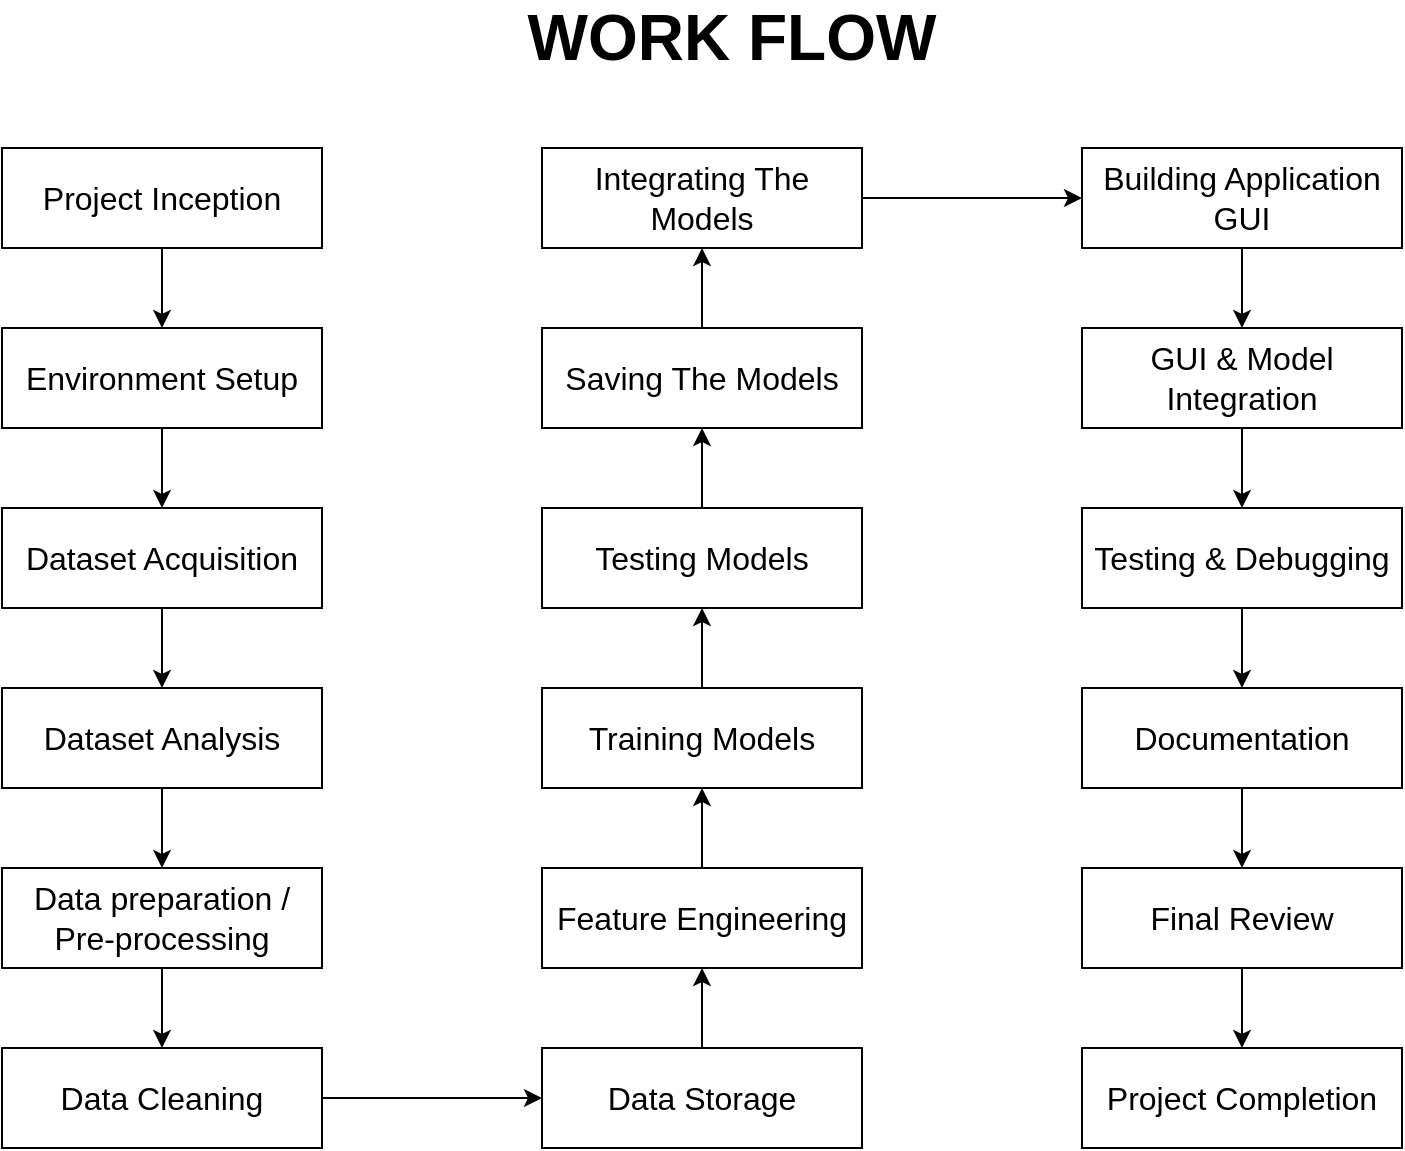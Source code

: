 <mxfile version="24.4.3" type="github">
  <diagram name="Page-1" id="qJIy1xHnYl89JL0tMcxl">
    <mxGraphModel dx="978" dy="493" grid="1" gridSize="10" guides="1" tooltips="1" connect="1" arrows="1" fold="1" page="1" pageScale="1" pageWidth="850" pageHeight="1100" math="0" shadow="0">
      <root>
        <mxCell id="0" />
        <mxCell id="1" parent="0" />
        <mxCell id="hkYg1beWrsEO3YIbfj5x-21" value="" style="edgeStyle=orthogonalEdgeStyle;rounded=0;orthogonalLoop=1;jettySize=auto;html=1;" edge="1" parent="1" source="hkYg1beWrsEO3YIbfj5x-1" target="hkYg1beWrsEO3YIbfj5x-4">
          <mxGeometry relative="1" as="geometry" />
        </mxCell>
        <mxCell id="hkYg1beWrsEO3YIbfj5x-1" value="&lt;font style=&quot;font-size: 16px;&quot;&gt;Project Inception&lt;/font&gt;" style="rounded=0;whiteSpace=wrap;html=1;" vertex="1" parent="1">
          <mxGeometry x="60" y="230" width="160" height="50" as="geometry" />
        </mxCell>
        <mxCell id="hkYg1beWrsEO3YIbfj5x-22" value="" style="edgeStyle=orthogonalEdgeStyle;rounded=0;orthogonalLoop=1;jettySize=auto;html=1;" edge="1" parent="1" source="hkYg1beWrsEO3YIbfj5x-4" target="hkYg1beWrsEO3YIbfj5x-6">
          <mxGeometry relative="1" as="geometry" />
        </mxCell>
        <mxCell id="hkYg1beWrsEO3YIbfj5x-4" value="&lt;font style=&quot;font-size: 16px;&quot;&gt;Environment Setup&lt;/font&gt;" style="rounded=0;whiteSpace=wrap;html=1;" vertex="1" parent="1">
          <mxGeometry x="60" y="320" width="160" height="50" as="geometry" />
        </mxCell>
        <mxCell id="hkYg1beWrsEO3YIbfj5x-24" value="" style="edgeStyle=orthogonalEdgeStyle;rounded=0;orthogonalLoop=1;jettySize=auto;html=1;" edge="1" parent="1" source="hkYg1beWrsEO3YIbfj5x-5" target="hkYg1beWrsEO3YIbfj5x-14">
          <mxGeometry relative="1" as="geometry" />
        </mxCell>
        <mxCell id="hkYg1beWrsEO3YIbfj5x-5" value="&lt;font style=&quot;font-size: 16px;&quot;&gt;Dataset Analysis&lt;/font&gt;" style="rounded=0;whiteSpace=wrap;html=1;" vertex="1" parent="1">
          <mxGeometry x="60" y="500" width="160" height="50" as="geometry" />
        </mxCell>
        <mxCell id="hkYg1beWrsEO3YIbfj5x-23" value="" style="edgeStyle=orthogonalEdgeStyle;rounded=0;orthogonalLoop=1;jettySize=auto;html=1;" edge="1" parent="1" source="hkYg1beWrsEO3YIbfj5x-6" target="hkYg1beWrsEO3YIbfj5x-5">
          <mxGeometry relative="1" as="geometry" />
        </mxCell>
        <mxCell id="hkYg1beWrsEO3YIbfj5x-6" value="&lt;font style=&quot;font-size: 16px;&quot;&gt;Dataset Acquisition&lt;/font&gt;" style="rounded=0;whiteSpace=wrap;html=1;" vertex="1" parent="1">
          <mxGeometry x="60" y="410" width="160" height="50" as="geometry" />
        </mxCell>
        <mxCell id="hkYg1beWrsEO3YIbfj5x-28" value="" style="edgeStyle=orthogonalEdgeStyle;rounded=0;orthogonalLoop=1;jettySize=auto;html=1;" edge="1" parent="1" source="hkYg1beWrsEO3YIbfj5x-7" target="hkYg1beWrsEO3YIbfj5x-19">
          <mxGeometry relative="1" as="geometry" />
        </mxCell>
        <mxCell id="hkYg1beWrsEO3YIbfj5x-7" value="&lt;font style=&quot;font-size: 16px;&quot;&gt;Feature Engineering&lt;/font&gt;" style="rounded=0;whiteSpace=wrap;html=1;" vertex="1" parent="1">
          <mxGeometry x="330" y="590" width="160" height="50" as="geometry" />
        </mxCell>
        <mxCell id="hkYg1beWrsEO3YIbfj5x-32" value="" style="edgeStyle=orthogonalEdgeStyle;rounded=0;orthogonalLoop=1;jettySize=auto;html=1;" edge="1" parent="1" source="hkYg1beWrsEO3YIbfj5x-8" target="hkYg1beWrsEO3YIbfj5x-10">
          <mxGeometry relative="1" as="geometry" />
        </mxCell>
        <mxCell id="hkYg1beWrsEO3YIbfj5x-8" value="&lt;span style=&quot;font-size: 16px;&quot;&gt;Integrating The Models&lt;/span&gt;" style="rounded=0;whiteSpace=wrap;html=1;" vertex="1" parent="1">
          <mxGeometry x="330" y="230" width="160" height="50" as="geometry" />
        </mxCell>
        <mxCell id="hkYg1beWrsEO3YIbfj5x-35" value="" style="edgeStyle=orthogonalEdgeStyle;rounded=0;orthogonalLoop=1;jettySize=auto;html=1;" edge="1" parent="1" source="hkYg1beWrsEO3YIbfj5x-9" target="hkYg1beWrsEO3YIbfj5x-11">
          <mxGeometry relative="1" as="geometry" />
        </mxCell>
        <mxCell id="hkYg1beWrsEO3YIbfj5x-9" value="&lt;span style=&quot;font-size: 16px;&quot;&gt;Testing &amp;amp; Debugging&lt;/span&gt;" style="rounded=0;whiteSpace=wrap;html=1;" vertex="1" parent="1">
          <mxGeometry x="600" y="410" width="160" height="50" as="geometry" />
        </mxCell>
        <mxCell id="hkYg1beWrsEO3YIbfj5x-33" value="" style="edgeStyle=orthogonalEdgeStyle;rounded=0;orthogonalLoop=1;jettySize=auto;html=1;" edge="1" parent="1" source="hkYg1beWrsEO3YIbfj5x-10" target="hkYg1beWrsEO3YIbfj5x-20">
          <mxGeometry relative="1" as="geometry" />
        </mxCell>
        <mxCell id="hkYg1beWrsEO3YIbfj5x-10" value="&lt;span style=&quot;font-size: 16px;&quot;&gt;Building Application GUI&lt;/span&gt;" style="rounded=0;whiteSpace=wrap;html=1;" vertex="1" parent="1">
          <mxGeometry x="600" y="230" width="160" height="50" as="geometry" />
        </mxCell>
        <mxCell id="hkYg1beWrsEO3YIbfj5x-36" value="" style="edgeStyle=orthogonalEdgeStyle;rounded=0;orthogonalLoop=1;jettySize=auto;html=1;" edge="1" parent="1" source="hkYg1beWrsEO3YIbfj5x-11" target="hkYg1beWrsEO3YIbfj5x-15">
          <mxGeometry relative="1" as="geometry" />
        </mxCell>
        <mxCell id="hkYg1beWrsEO3YIbfj5x-11" value="&lt;span style=&quot;font-size: 16px;&quot;&gt;Documentation&lt;/span&gt;" style="rounded=0;whiteSpace=wrap;html=1;" vertex="1" parent="1">
          <mxGeometry x="600" y="500" width="160" height="50" as="geometry" />
        </mxCell>
        <mxCell id="hkYg1beWrsEO3YIbfj5x-26" value="" style="edgeStyle=orthogonalEdgeStyle;rounded=0;orthogonalLoop=1;jettySize=auto;html=1;" edge="1" parent="1" source="hkYg1beWrsEO3YIbfj5x-12" target="hkYg1beWrsEO3YIbfj5x-18">
          <mxGeometry relative="1" as="geometry" />
        </mxCell>
        <mxCell id="hkYg1beWrsEO3YIbfj5x-12" value="&lt;font style=&quot;font-size: 16px;&quot;&gt;Data Cleaning&lt;/font&gt;" style="rounded=0;whiteSpace=wrap;html=1;" vertex="1" parent="1">
          <mxGeometry x="60" y="680" width="160" height="50" as="geometry" />
        </mxCell>
        <mxCell id="hkYg1beWrsEO3YIbfj5x-13" value="&lt;font style=&quot;font-size: 16px;&quot;&gt;Project Completion&lt;/font&gt;" style="rounded=0;whiteSpace=wrap;html=1;" vertex="1" parent="1">
          <mxGeometry x="600" y="680" width="160" height="50" as="geometry" />
        </mxCell>
        <mxCell id="hkYg1beWrsEO3YIbfj5x-25" value="" style="edgeStyle=orthogonalEdgeStyle;rounded=0;orthogonalLoop=1;jettySize=auto;html=1;" edge="1" parent="1" source="hkYg1beWrsEO3YIbfj5x-14" target="hkYg1beWrsEO3YIbfj5x-12">
          <mxGeometry relative="1" as="geometry" />
        </mxCell>
        <mxCell id="hkYg1beWrsEO3YIbfj5x-14" value="&lt;font style=&quot;font-size: 16px;&quot;&gt;Data preparation /&lt;/font&gt;&lt;div&gt;&lt;span style=&quot;font-size: 16px;&quot;&gt;Pre-processing&lt;/span&gt;&lt;/div&gt;" style="rounded=0;whiteSpace=wrap;html=1;" vertex="1" parent="1">
          <mxGeometry x="60" y="590" width="160" height="50" as="geometry" />
        </mxCell>
        <mxCell id="hkYg1beWrsEO3YIbfj5x-37" value="" style="edgeStyle=orthogonalEdgeStyle;rounded=0;orthogonalLoop=1;jettySize=auto;html=1;" edge="1" parent="1" source="hkYg1beWrsEO3YIbfj5x-15" target="hkYg1beWrsEO3YIbfj5x-13">
          <mxGeometry relative="1" as="geometry" />
        </mxCell>
        <mxCell id="hkYg1beWrsEO3YIbfj5x-15" value="&lt;span style=&quot;font-size: 16px;&quot;&gt;Final Review&lt;/span&gt;" style="rounded=0;whiteSpace=wrap;html=1;" vertex="1" parent="1">
          <mxGeometry x="600" y="590" width="160" height="50" as="geometry" />
        </mxCell>
        <mxCell id="hkYg1beWrsEO3YIbfj5x-31" value="" style="edgeStyle=orthogonalEdgeStyle;rounded=0;orthogonalLoop=1;jettySize=auto;html=1;" edge="1" parent="1" source="hkYg1beWrsEO3YIbfj5x-16" target="hkYg1beWrsEO3YIbfj5x-8">
          <mxGeometry relative="1" as="geometry" />
        </mxCell>
        <mxCell id="hkYg1beWrsEO3YIbfj5x-16" value="&lt;font style=&quot;font-size: 16px;&quot;&gt;Saving The Models&lt;/font&gt;" style="rounded=0;whiteSpace=wrap;html=1;" vertex="1" parent="1">
          <mxGeometry x="330" y="320" width="160" height="50" as="geometry" />
        </mxCell>
        <mxCell id="hkYg1beWrsEO3YIbfj5x-30" value="" style="edgeStyle=orthogonalEdgeStyle;rounded=0;orthogonalLoop=1;jettySize=auto;html=1;" edge="1" parent="1" source="hkYg1beWrsEO3YIbfj5x-17" target="hkYg1beWrsEO3YIbfj5x-16">
          <mxGeometry relative="1" as="geometry" />
        </mxCell>
        <mxCell id="hkYg1beWrsEO3YIbfj5x-17" value="&lt;font style=&quot;font-size: 16px;&quot;&gt;Testing&amp;nbsp;&lt;/font&gt;&lt;span style=&quot;font-size: 16px;&quot;&gt;Models&lt;/span&gt;" style="rounded=0;whiteSpace=wrap;html=1;" vertex="1" parent="1">
          <mxGeometry x="330" y="410" width="160" height="50" as="geometry" />
        </mxCell>
        <mxCell id="hkYg1beWrsEO3YIbfj5x-27" value="" style="edgeStyle=orthogonalEdgeStyle;rounded=0;orthogonalLoop=1;jettySize=auto;html=1;" edge="1" parent="1" source="hkYg1beWrsEO3YIbfj5x-18" target="hkYg1beWrsEO3YIbfj5x-7">
          <mxGeometry relative="1" as="geometry" />
        </mxCell>
        <mxCell id="hkYg1beWrsEO3YIbfj5x-18" value="&lt;font style=&quot;font-size: 16px;&quot;&gt;Data Storage&lt;/font&gt;" style="rounded=0;whiteSpace=wrap;html=1;" vertex="1" parent="1">
          <mxGeometry x="330" y="680" width="160" height="50" as="geometry" />
        </mxCell>
        <mxCell id="hkYg1beWrsEO3YIbfj5x-29" value="" style="edgeStyle=orthogonalEdgeStyle;rounded=0;orthogonalLoop=1;jettySize=auto;html=1;" edge="1" parent="1" source="hkYg1beWrsEO3YIbfj5x-19" target="hkYg1beWrsEO3YIbfj5x-17">
          <mxGeometry relative="1" as="geometry" />
        </mxCell>
        <mxCell id="hkYg1beWrsEO3YIbfj5x-19" value="&lt;font style=&quot;font-size: 16px;&quot;&gt;Training&amp;nbsp;&lt;/font&gt;&lt;span style=&quot;font-size: 16px;&quot;&gt;Models&lt;/span&gt;" style="rounded=0;whiteSpace=wrap;html=1;" vertex="1" parent="1">
          <mxGeometry x="330" y="500" width="160" height="50" as="geometry" />
        </mxCell>
        <mxCell id="hkYg1beWrsEO3YIbfj5x-34" value="" style="edgeStyle=orthogonalEdgeStyle;rounded=0;orthogonalLoop=1;jettySize=auto;html=1;" edge="1" parent="1" source="hkYg1beWrsEO3YIbfj5x-20" target="hkYg1beWrsEO3YIbfj5x-9">
          <mxGeometry relative="1" as="geometry" />
        </mxCell>
        <mxCell id="hkYg1beWrsEO3YIbfj5x-20" value="&lt;span style=&quot;font-size: 16px;&quot;&gt;GUI &amp;amp; Model Integration&lt;/span&gt;" style="rounded=0;whiteSpace=wrap;html=1;" vertex="1" parent="1">
          <mxGeometry x="600" y="320" width="160" height="50" as="geometry" />
        </mxCell>
        <mxCell id="hkYg1beWrsEO3YIbfj5x-38" value="&lt;span style=&quot;font-size: 32px;&quot;&gt;&lt;b&gt;WORK FLOW&lt;/b&gt;&lt;/span&gt;" style="text;html=1;align=center;verticalAlign=middle;whiteSpace=wrap;rounded=0;" vertex="1" parent="1">
          <mxGeometry x="320" y="160" width="210" height="30" as="geometry" />
        </mxCell>
      </root>
    </mxGraphModel>
  </diagram>
</mxfile>
